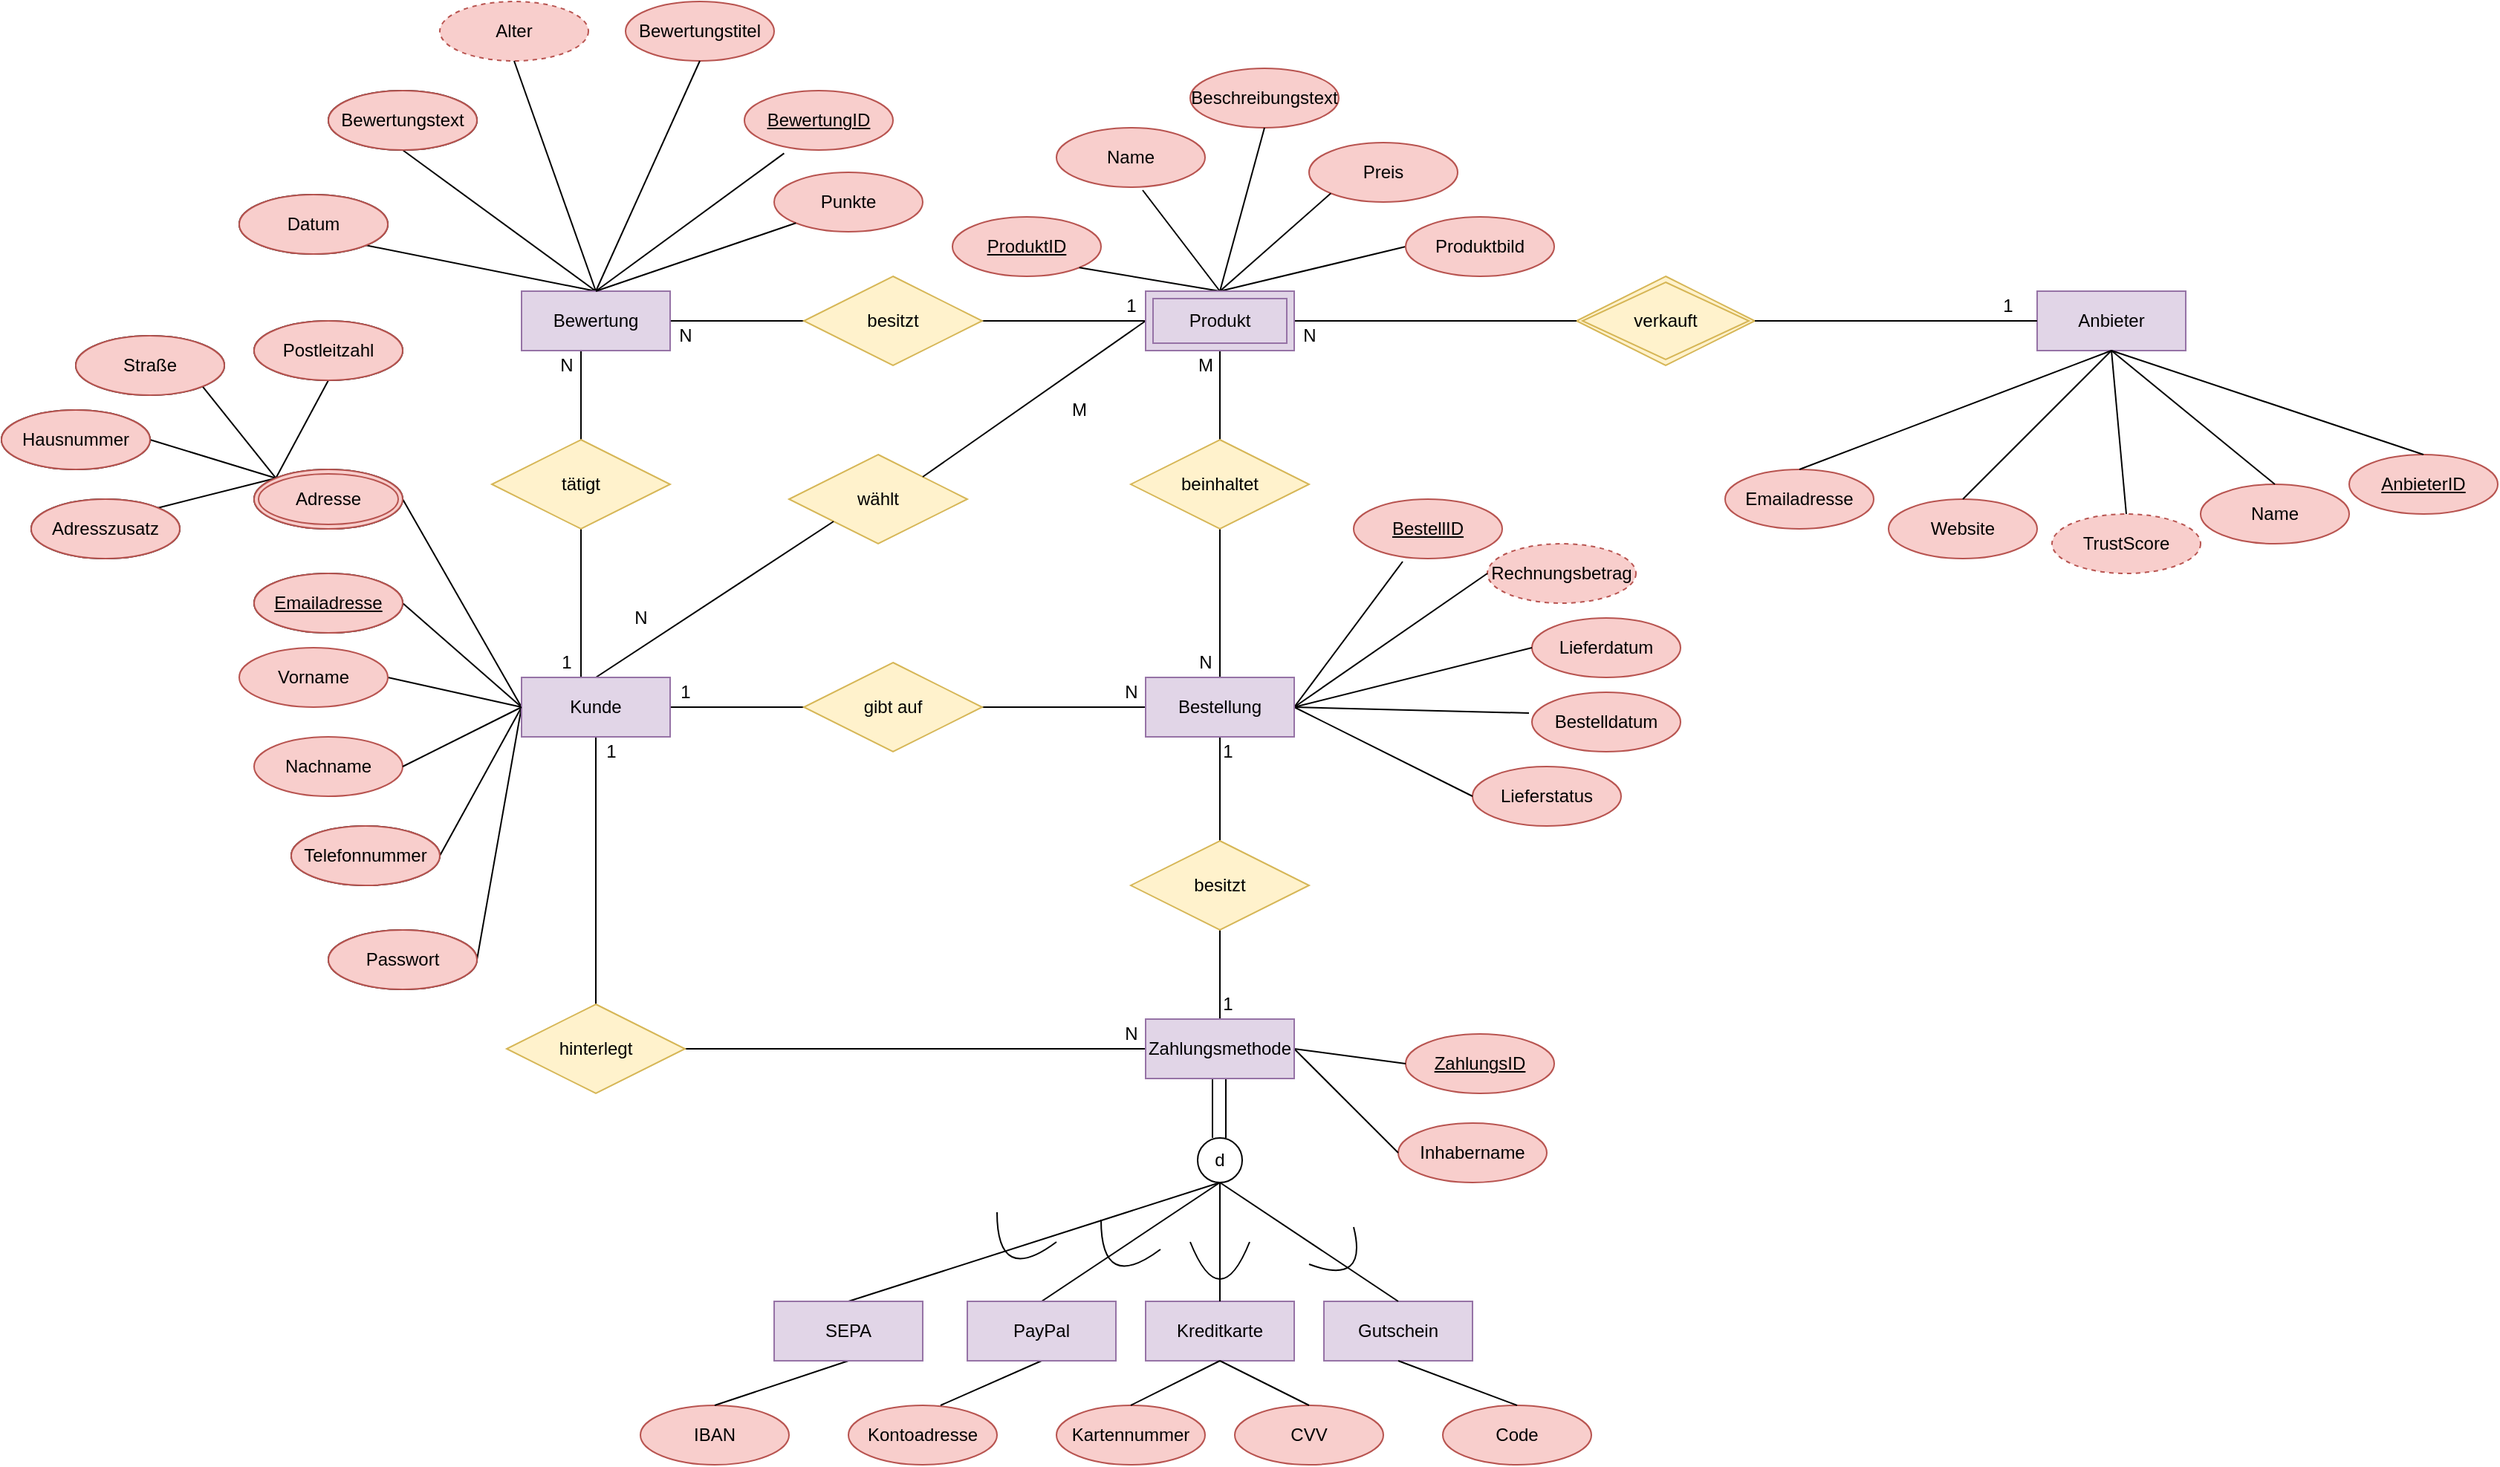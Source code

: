 <mxfile version="15.8.6" type="device"><diagram id="R2lEEEUBdFMjLlhIrx00" name="Page-1"><mxGraphModel dx="1563" dy="2206" grid="1" gridSize="10" guides="1" tooltips="1" connect="1" arrows="1" fold="1" page="1" pageScale="1" pageWidth="850" pageHeight="1100" math="0" shadow="0" extFonts="Permanent Marker^https://fonts.googleapis.com/css?family=Permanent+Marker"><root><mxCell id="0"/><mxCell id="1" parent="0"/><mxCell id="jMhxIZBn4HBkBFqFKVDJ-163" style="edgeStyle=orthogonalEdgeStyle;rounded=0;orthogonalLoop=1;jettySize=auto;html=1;exitX=1;exitY=0.5;exitDx=0;exitDy=0;entryX=0;entryY=0.5;entryDx=0;entryDy=0;endArrow=none;endFill=0;" parent="1" source="jMhxIZBn4HBkBFqFKVDJ-1" target="jMhxIZBn4HBkBFqFKVDJ-162" edge="1"><mxGeometry relative="1" as="geometry"/></mxCell><mxCell id="jMhxIZBn4HBkBFqFKVDJ-1" value="Bewertung" style="whiteSpace=wrap;html=1;align=center;" parent="1" vertex="1"><mxGeometry x="-420" y="150" width="100" height="40" as="geometry"/></mxCell><mxCell id="jMhxIZBn4HBkBFqFKVDJ-148" style="edgeStyle=orthogonalEdgeStyle;rounded=0;orthogonalLoop=1;jettySize=auto;html=1;exitX=0.5;exitY=1;exitDx=0;exitDy=0;entryX=0.5;entryY=0;entryDx=0;entryDy=0;endArrow=none;endFill=0;" parent="1" source="jMhxIZBn4HBkBFqFKVDJ-2" target="jMhxIZBn4HBkBFqFKVDJ-147" edge="1"><mxGeometry relative="1" as="geometry"/></mxCell><mxCell id="jMhxIZBn4HBkBFqFKVDJ-2" value="Kunde" style="whiteSpace=wrap;html=1;align=center;" parent="1" vertex="1"><mxGeometry x="-420" y="410" width="100" height="40" as="geometry"/></mxCell><mxCell id="jMhxIZBn4HBkBFqFKVDJ-3" value="Anbieter" style="whiteSpace=wrap;html=1;align=center;fillColor=#e1d5e7;strokeColor=#9673a6;" parent="1" vertex="1"><mxGeometry x="600" y="150" width="100" height="40" as="geometry"/></mxCell><mxCell id="jMhxIZBn4HBkBFqFKVDJ-134" style="edgeStyle=orthogonalEdgeStyle;rounded=0;orthogonalLoop=1;jettySize=auto;html=1;exitX=0;exitY=0.5;exitDx=0;exitDy=0;entryX=1;entryY=0.5;entryDx=0;entryDy=0;endArrow=none;endFill=0;" parent="1" source="jMhxIZBn4HBkBFqFKVDJ-4" target="jMhxIZBn4HBkBFqFKVDJ-132" edge="1"><mxGeometry relative="1" as="geometry"/></mxCell><mxCell id="jMhxIZBn4HBkBFqFKVDJ-144" style="edgeStyle=orthogonalEdgeStyle;rounded=0;orthogonalLoop=1;jettySize=auto;html=1;exitX=0.5;exitY=1;exitDx=0;exitDy=0;entryX=0.5;entryY=0;entryDx=0;entryDy=0;endArrow=none;endFill=0;" parent="1" source="jMhxIZBn4HBkBFqFKVDJ-4" target="jMhxIZBn4HBkBFqFKVDJ-142" edge="1"><mxGeometry relative="1" as="geometry"/></mxCell><mxCell id="jMhxIZBn4HBkBFqFKVDJ-4" value="Bestellung" style="whiteSpace=wrap;html=1;align=center;" parent="1" vertex="1"><mxGeometry y="410" width="100" height="40" as="geometry"/></mxCell><mxCell id="jMhxIZBn4HBkBFqFKVDJ-5" value="Zahlungsmethode" style="whiteSpace=wrap;html=1;align=center;" parent="1" vertex="1"><mxGeometry y="640" width="100" height="40" as="geometry"/></mxCell><mxCell id="jMhxIZBn4HBkBFqFKVDJ-7" value="Produkt" style="shape=ext;margin=3;double=1;whiteSpace=wrap;html=1;align=center;" parent="1" vertex="1"><mxGeometry y="150" width="100" height="40" as="geometry"/></mxCell><mxCell id="jMhxIZBn4HBkBFqFKVDJ-8" value="Emailadresse" style="ellipse;whiteSpace=wrap;html=1;align=center;fontStyle=4;" parent="1" vertex="1"><mxGeometry x="-600" y="340" width="100" height="40" as="geometry"/></mxCell><mxCell id="jMhxIZBn4HBkBFqFKVDJ-12" value="Adresse" style="ellipse;shape=doubleEllipse;margin=3;whiteSpace=wrap;html=1;align=center;" parent="1" vertex="1"><mxGeometry x="-600" y="270" width="100" height="40" as="geometry"/></mxCell><mxCell id="jMhxIZBn4HBkBFqFKVDJ-13" value="Telefonnummer" style="ellipse;whiteSpace=wrap;html=1;align=center;" parent="1" vertex="1"><mxGeometry x="-575" y="510" width="100" height="40" as="geometry"/></mxCell><mxCell id="jMhxIZBn4HBkBFqFKVDJ-14" value="Passwort" style="ellipse;whiteSpace=wrap;html=1;align=center;" parent="1" vertex="1"><mxGeometry x="-550" y="580" width="100" height="40" as="geometry"/></mxCell><mxCell id="jMhxIZBn4HBkBFqFKVDJ-21" value="" style="endArrow=none;html=1;exitX=1;exitY=0.5;exitDx=0;exitDy=0;" parent="1" source="jMhxIZBn4HBkBFqFKVDJ-187" edge="1"><mxGeometry width="50" height="50" relative="1" as="geometry"><mxPoint x="-500" y="430" as="sourcePoint"/><mxPoint x="-420" y="430" as="targetPoint"/></mxGeometry></mxCell><mxCell id="jMhxIZBn4HBkBFqFKVDJ-22" value="" style="endArrow=none;html=1;exitX=1;exitY=0.5;exitDx=0;exitDy=0;entryX=0;entryY=0.5;entryDx=0;entryDy=0;" parent="1" source="jMhxIZBn4HBkBFqFKVDJ-13" target="jMhxIZBn4HBkBFqFKVDJ-2" edge="1"><mxGeometry width="50" height="50" relative="1" as="geometry"><mxPoint x="-490" y="440" as="sourcePoint"/><mxPoint x="-410" y="440" as="targetPoint"/></mxGeometry></mxCell><mxCell id="jMhxIZBn4HBkBFqFKVDJ-23" value="" style="endArrow=none;html=1;exitX=1;exitY=0.5;exitDx=0;exitDy=0;entryX=0;entryY=0.5;entryDx=0;entryDy=0;" parent="1" source="jMhxIZBn4HBkBFqFKVDJ-14" target="jMhxIZBn4HBkBFqFKVDJ-2" edge="1"><mxGeometry width="50" height="50" relative="1" as="geometry"><mxPoint x="-490" y="510" as="sourcePoint"/><mxPoint x="-410" y="440" as="targetPoint"/></mxGeometry></mxCell><mxCell id="jMhxIZBn4HBkBFqFKVDJ-24" value="" style="endArrow=none;html=1;exitX=1;exitY=0.5;exitDx=0;exitDy=0;" parent="1" source="jMhxIZBn4HBkBFqFKVDJ-8" edge="1"><mxGeometry width="50" height="50" relative="1" as="geometry"><mxPoint x="-490" y="510" as="sourcePoint"/><mxPoint x="-420" y="430" as="targetPoint"/></mxGeometry></mxCell><mxCell id="jMhxIZBn4HBkBFqFKVDJ-25" value="" style="endArrow=none;html=1;exitX=1;exitY=0.5;exitDx=0;exitDy=0;" parent="1" edge="1"><mxGeometry width="50" height="50" relative="1" as="geometry"><mxPoint x="-500" y="290" as="sourcePoint"/><mxPoint x="-420" y="430" as="targetPoint"/></mxGeometry></mxCell><mxCell id="jMhxIZBn4HBkBFqFKVDJ-30" value="" style="endArrow=none;html=1;exitX=0.5;exitY=1;exitDx=0;exitDy=0;entryX=0;entryY=0;entryDx=0;entryDy=0;" parent="1" source="jMhxIZBn4HBkBFqFKVDJ-31" target="jMhxIZBn4HBkBFqFKVDJ-12" edge="1"><mxGeometry width="50" height="50" relative="1" as="geometry"><mxPoint x="-560" y="240" as="sourcePoint"/><mxPoint x="-470" y="270" as="targetPoint"/></mxGeometry></mxCell><mxCell id="jMhxIZBn4HBkBFqFKVDJ-31" value="Postleitzahl" style="ellipse;whiteSpace=wrap;html=1;align=center;" parent="1" vertex="1"><mxGeometry x="-600" y="170" width="100" height="40" as="geometry"/></mxCell><mxCell id="jMhxIZBn4HBkBFqFKVDJ-32" value="Straße" style="ellipse;whiteSpace=wrap;html=1;align=center;" parent="1" vertex="1"><mxGeometry x="-720" y="180" width="100" height="40" as="geometry"/></mxCell><mxCell id="jMhxIZBn4HBkBFqFKVDJ-33" value="Hausnummer" style="ellipse;whiteSpace=wrap;html=1;align=center;" parent="1" vertex="1"><mxGeometry x="-770" y="230" width="100" height="40" as="geometry"/></mxCell><mxCell id="jMhxIZBn4HBkBFqFKVDJ-34" value="Adresszusatz" style="ellipse;whiteSpace=wrap;html=1;align=center;" parent="1" vertex="1"><mxGeometry x="-750" y="290" width="100" height="40" as="geometry"/></mxCell><mxCell id="jMhxIZBn4HBkBFqFKVDJ-35" value="" style="endArrow=none;html=1;exitX=1;exitY=1;exitDx=0;exitDy=0;entryX=0;entryY=0;entryDx=0;entryDy=0;" parent="1" source="jMhxIZBn4HBkBFqFKVDJ-32" target="jMhxIZBn4HBkBFqFKVDJ-12" edge="1"><mxGeometry width="50" height="50" relative="1" as="geometry"><mxPoint x="-540" y="220" as="sourcePoint"/><mxPoint x="-550" y="270" as="targetPoint"/></mxGeometry></mxCell><mxCell id="jMhxIZBn4HBkBFqFKVDJ-38" value="" style="endArrow=none;html=1;exitX=1;exitY=0.5;exitDx=0;exitDy=0;entryX=0;entryY=0;entryDx=0;entryDy=0;" parent="1" source="jMhxIZBn4HBkBFqFKVDJ-33" target="jMhxIZBn4HBkBFqFKVDJ-12" edge="1"><mxGeometry width="50" height="50" relative="1" as="geometry"><mxPoint x="-540" y="220" as="sourcePoint"/><mxPoint x="-575.355" y="285.858" as="targetPoint"/></mxGeometry></mxCell><mxCell id="jMhxIZBn4HBkBFqFKVDJ-39" value="" style="endArrow=none;html=1;exitX=1;exitY=0;exitDx=0;exitDy=0;entryX=0;entryY=0;entryDx=0;entryDy=0;" parent="1" source="jMhxIZBn4HBkBFqFKVDJ-34" target="jMhxIZBn4HBkBFqFKVDJ-12" edge="1"><mxGeometry width="50" height="50" relative="1" as="geometry"><mxPoint x="-660" y="260" as="sourcePoint"/><mxPoint x="-575.355" y="285.858" as="targetPoint"/></mxGeometry></mxCell><mxCell id="jMhxIZBn4HBkBFqFKVDJ-41" value="ProduktID" style="ellipse;whiteSpace=wrap;html=1;align=center;fontStyle=4;fillColor=#f8cecc;strokeColor=#b85450;" parent="1" vertex="1"><mxGeometry x="-130" y="100" width="100" height="40" as="geometry"/></mxCell><mxCell id="jMhxIZBn4HBkBFqFKVDJ-42" value="Name" style="ellipse;whiteSpace=wrap;html=1;align=center;fillColor=#f8cecc;strokeColor=#b85450;" parent="1" vertex="1"><mxGeometry x="-60" y="40" width="100" height="40" as="geometry"/></mxCell><mxCell id="jMhxIZBn4HBkBFqFKVDJ-43" value="Beschreibungstext" style="ellipse;whiteSpace=wrap;html=1;align=center;fillColor=#f8cecc;strokeColor=#b85450;" parent="1" vertex="1"><mxGeometry x="30" width="100" height="40" as="geometry"/></mxCell><mxCell id="jMhxIZBn4HBkBFqFKVDJ-45" value="Preis" style="ellipse;whiteSpace=wrap;html=1;align=center;fillColor=#f8cecc;strokeColor=#b85450;" parent="1" vertex="1"><mxGeometry x="110" y="50" width="100" height="40" as="geometry"/></mxCell><mxCell id="jMhxIZBn4HBkBFqFKVDJ-46" value="" style="endArrow=none;html=1;entryX=0.5;entryY=0;entryDx=0;entryDy=0;exitX=1;exitY=1;exitDx=0;exitDy=0;" parent="1" source="jMhxIZBn4HBkBFqFKVDJ-41" target="jMhxIZBn4HBkBFqFKVDJ-7" edge="1"><mxGeometry width="50" height="50" relative="1" as="geometry"><mxPoint x="-51" y="140" as="sourcePoint"/><mxPoint x="10" y="290" as="targetPoint"/></mxGeometry></mxCell><mxCell id="jMhxIZBn4HBkBFqFKVDJ-47" value="" style="endArrow=none;html=1;entryX=0.5;entryY=0;entryDx=0;entryDy=0;exitX=0.58;exitY=1.05;exitDx=0;exitDy=0;exitPerimeter=0;" parent="1" source="jMhxIZBn4HBkBFqFKVDJ-42" target="jMhxIZBn4HBkBFqFKVDJ-7" edge="1"><mxGeometry width="50" height="50" relative="1" as="geometry"><mxPoint x="-34.645" y="144.142" as="sourcePoint"/><mxPoint x="60" y="200" as="targetPoint"/></mxGeometry></mxCell><mxCell id="jMhxIZBn4HBkBFqFKVDJ-48" value="" style="endArrow=none;html=1;entryX=0.5;entryY=0;entryDx=0;entryDy=0;exitX=0.5;exitY=1;exitDx=0;exitDy=0;" parent="1" source="jMhxIZBn4HBkBFqFKVDJ-43" target="jMhxIZBn4HBkBFqFKVDJ-7" edge="1"><mxGeometry width="50" height="50" relative="1" as="geometry"><mxPoint x="8" y="92" as="sourcePoint"/><mxPoint x="60" y="200" as="targetPoint"/></mxGeometry></mxCell><mxCell id="jMhxIZBn4HBkBFqFKVDJ-49" value="" style="endArrow=none;html=1;entryX=0.5;entryY=0;entryDx=0;entryDy=0;exitX=0;exitY=1;exitDx=0;exitDy=0;" parent="1" source="jMhxIZBn4HBkBFqFKVDJ-45" target="jMhxIZBn4HBkBFqFKVDJ-7" edge="1"><mxGeometry width="50" height="50" relative="1" as="geometry"><mxPoint x="90" y="50" as="sourcePoint"/><mxPoint x="60" y="200" as="targetPoint"/></mxGeometry></mxCell><mxCell id="jMhxIZBn4HBkBFqFKVDJ-50" value="" style="endArrow=none;html=1;exitX=0;exitY=0.5;exitDx=0;exitDy=0;entryX=0.5;entryY=0;entryDx=0;entryDy=0;" parent="1" source="jMhxIZBn4HBkBFqFKVDJ-188" target="jMhxIZBn4HBkBFqFKVDJ-7" edge="1"><mxGeometry width="50" height="50" relative="1" as="geometry"><mxPoint x="165" y="130" as="sourcePoint"/><mxPoint x="50" y="190" as="targetPoint"/></mxGeometry></mxCell><mxCell id="jMhxIZBn4HBkBFqFKVDJ-51" value="BewertungID" style="ellipse;whiteSpace=wrap;html=1;align=center;fontStyle=4;fillColor=#f8cecc;strokeColor=#b85450;" parent="1" vertex="1"><mxGeometry x="-270" y="15" width="100" height="40" as="geometry"/></mxCell><mxCell id="jMhxIZBn4HBkBFqFKVDJ-52" value="Datum" style="ellipse;whiteSpace=wrap;html=1;align=center;" parent="1" vertex="1"><mxGeometry x="-610" y="85" width="100" height="40" as="geometry"/></mxCell><mxCell id="jMhxIZBn4HBkBFqFKVDJ-53" value="Alter" style="ellipse;whiteSpace=wrap;html=1;align=center;dashed=1;fillColor=#f8cecc;strokeColor=#b85450;" parent="1" vertex="1"><mxGeometry x="-475" y="-45" width="100" height="40" as="geometry"/></mxCell><mxCell id="jMhxIZBn4HBkBFqFKVDJ-56" value="Bewertungstitel" style="ellipse;whiteSpace=wrap;html=1;align=center;fillColor=#f8cecc;strokeColor=#b85450;" parent="1" vertex="1"><mxGeometry x="-350" y="-45" width="100" height="40" as="geometry"/></mxCell><mxCell id="jMhxIZBn4HBkBFqFKVDJ-57" value="Bewertungstext" style="ellipse;whiteSpace=wrap;html=1;align=center;" parent="1" vertex="1"><mxGeometry x="-550" y="15" width="100" height="40" as="geometry"/></mxCell><mxCell id="jMhxIZBn4HBkBFqFKVDJ-60" value="" style="endArrow=none;html=1;exitX=0.5;exitY=0;exitDx=0;exitDy=0;entryX=1;entryY=1;entryDx=0;entryDy=0;" parent="1" source="jMhxIZBn4HBkBFqFKVDJ-1" target="jMhxIZBn4HBkBFqFKVDJ-52" edge="1"><mxGeometry width="50" height="50" relative="1" as="geometry"><mxPoint x="-390" y="225" as="sourcePoint"/><mxPoint x="-310" y="365" as="targetPoint"/></mxGeometry></mxCell><mxCell id="jMhxIZBn4HBkBFqFKVDJ-61" value="" style="endArrow=none;html=1;exitX=0.5;exitY=0;exitDx=0;exitDy=0;entryX=0.267;entryY=1.054;entryDx=0;entryDy=0;entryPerimeter=0;" parent="1" source="jMhxIZBn4HBkBFqFKVDJ-1" target="jMhxIZBn4HBkBFqFKVDJ-51" edge="1"><mxGeometry width="50" height="50" relative="1" as="geometry"><mxPoint x="-360" y="215" as="sourcePoint"/><mxPoint x="-474.645" y="260.858" as="targetPoint"/></mxGeometry></mxCell><mxCell id="jMhxIZBn4HBkBFqFKVDJ-63" value="" style="endArrow=none;html=1;entryX=0.5;entryY=1;entryDx=0;entryDy=0;exitX=0.5;exitY=0;exitDx=0;exitDy=0;" parent="1" source="jMhxIZBn4HBkBFqFKVDJ-1" target="jMhxIZBn4HBkBFqFKVDJ-53" edge="1"><mxGeometry width="50" height="50" relative="1" as="geometry"><mxPoint x="-320" y="235" as="sourcePoint"/><mxPoint x="-384.645" y="300.858" as="targetPoint"/></mxGeometry></mxCell><mxCell id="jMhxIZBn4HBkBFqFKVDJ-64" value="" style="endArrow=none;html=1;entryX=0.5;entryY=1;entryDx=0;entryDy=0;exitX=0.5;exitY=0;exitDx=0;exitDy=0;" parent="1" source="jMhxIZBn4HBkBFqFKVDJ-1" target="jMhxIZBn4HBkBFqFKVDJ-57" edge="1"><mxGeometry width="50" height="50" relative="1" as="geometry"><mxPoint x="-380" y="155" as="sourcePoint"/><mxPoint x="-360" y="325" as="targetPoint"/></mxGeometry></mxCell><mxCell id="jMhxIZBn4HBkBFqFKVDJ-65" value="" style="endArrow=none;html=1;entryX=0.5;entryY=1;entryDx=0;entryDy=0;exitX=0.5;exitY=0;exitDx=0;exitDy=0;" parent="1" source="jMhxIZBn4HBkBFqFKVDJ-1" target="jMhxIZBn4HBkBFqFKVDJ-56" edge="1"><mxGeometry width="50" height="50" relative="1" as="geometry"><mxPoint x="-360" y="215" as="sourcePoint"/><mxPoint x="-295.355" y="300.858" as="targetPoint"/></mxGeometry></mxCell><mxCell id="jMhxIZBn4HBkBFqFKVDJ-67" value="AnbieterID" style="ellipse;whiteSpace=wrap;html=1;align=center;fontStyle=4;fillColor=#f8cecc;strokeColor=#b85450;" parent="1" vertex="1"><mxGeometry x="810" y="260" width="100" height="40" as="geometry"/></mxCell><mxCell id="jMhxIZBn4HBkBFqFKVDJ-68" value="Name" style="ellipse;whiteSpace=wrap;html=1;align=center;fillColor=#f8cecc;strokeColor=#b85450;" parent="1" vertex="1"><mxGeometry x="710" y="280" width="100" height="40" as="geometry"/></mxCell><mxCell id="jMhxIZBn4HBkBFqFKVDJ-72" value="TrustScore" style="ellipse;whiteSpace=wrap;html=1;align=center;dashed=1;fillColor=#f8cecc;strokeColor=#b85450;" parent="1" vertex="1"><mxGeometry x="610" y="300" width="100" height="40" as="geometry"/></mxCell><mxCell id="jMhxIZBn4HBkBFqFKVDJ-73" value="Website" style="ellipse;whiteSpace=wrap;html=1;align=center;fillColor=#f8cecc;strokeColor=#b85450;" parent="1" vertex="1"><mxGeometry x="500" y="290" width="100" height="40" as="geometry"/></mxCell><mxCell id="jMhxIZBn4HBkBFqFKVDJ-74" value="Emailadresse" style="ellipse;whiteSpace=wrap;html=1;align=center;fillColor=#f8cecc;strokeColor=#b85450;" parent="1" vertex="1"><mxGeometry x="390" y="270" width="100" height="40" as="geometry"/></mxCell><mxCell id="jMhxIZBn4HBkBFqFKVDJ-75" value="" style="endArrow=none;html=1;exitX=0.5;exitY=0;exitDx=0;exitDy=0;entryX=0.5;entryY=1;entryDx=0;entryDy=0;" parent="1" source="jMhxIZBn4HBkBFqFKVDJ-67" target="jMhxIZBn4HBkBFqFKVDJ-3" edge="1"><mxGeometry width="50" height="50" relative="1" as="geometry"><mxPoint x="580" y="360" as="sourcePoint"/><mxPoint x="660" y="220" as="targetPoint"/></mxGeometry></mxCell><mxCell id="jMhxIZBn4HBkBFqFKVDJ-76" value="" style="endArrow=none;html=1;exitX=0.5;exitY=0;exitDx=0;exitDy=0;entryX=0.5;entryY=1;entryDx=0;entryDy=0;" parent="1" source="jMhxIZBn4HBkBFqFKVDJ-68" target="jMhxIZBn4HBkBFqFKVDJ-3" edge="1"><mxGeometry width="50" height="50" relative="1" as="geometry"><mxPoint x="820" y="280" as="sourcePoint"/><mxPoint x="610" y="230" as="targetPoint"/></mxGeometry></mxCell><mxCell id="jMhxIZBn4HBkBFqFKVDJ-77" value="" style="endArrow=none;html=1;exitX=0.5;exitY=0;exitDx=0;exitDy=0;entryX=0.5;entryY=1;entryDx=0;entryDy=0;" parent="1" source="jMhxIZBn4HBkBFqFKVDJ-72" target="jMhxIZBn4HBkBFqFKVDJ-3" edge="1"><mxGeometry width="50" height="50" relative="1" as="geometry"><mxPoint x="690" y="310" as="sourcePoint"/><mxPoint x="660" y="210" as="targetPoint"/></mxGeometry></mxCell><mxCell id="jMhxIZBn4HBkBFqFKVDJ-78" value="" style="endArrow=none;html=1;exitX=0.5;exitY=0;exitDx=0;exitDy=0;entryX=0.5;entryY=1;entryDx=0;entryDy=0;" parent="1" source="jMhxIZBn4HBkBFqFKVDJ-73" target="jMhxIZBn4HBkBFqFKVDJ-3" edge="1"><mxGeometry width="50" height="50" relative="1" as="geometry"><mxPoint x="545" y="450" as="sourcePoint"/><mxPoint x="615" y="350" as="targetPoint"/></mxGeometry></mxCell><mxCell id="jMhxIZBn4HBkBFqFKVDJ-80" value="" style="endArrow=none;html=1;exitX=0.5;exitY=0;exitDx=0;exitDy=0;entryX=0.5;entryY=1;entryDx=0;entryDy=0;" parent="1" source="jMhxIZBn4HBkBFqFKVDJ-74" target="jMhxIZBn4HBkBFqFKVDJ-3" edge="1"><mxGeometry width="50" height="50" relative="1" as="geometry"><mxPoint x="670" y="310" as="sourcePoint"/><mxPoint x="660" y="210" as="targetPoint"/></mxGeometry></mxCell><mxCell id="jMhxIZBn4HBkBFqFKVDJ-81" value="BestellID" style="ellipse;whiteSpace=wrap;html=1;align=center;fontStyle=4;fillColor=#f8cecc;strokeColor=#b85450;" parent="1" vertex="1"><mxGeometry x="140" y="290" width="100" height="40" as="geometry"/></mxCell><mxCell id="jMhxIZBn4HBkBFqFKVDJ-82" value="Rechnungsbetrag" style="ellipse;whiteSpace=wrap;html=1;align=center;dashed=1;fillColor=#f8cecc;strokeColor=#b85450;" parent="1" vertex="1"><mxGeometry x="230" y="320" width="100" height="40" as="geometry"/></mxCell><mxCell id="jMhxIZBn4HBkBFqFKVDJ-83" value="Bestelldatum" style="ellipse;whiteSpace=wrap;html=1;align=center;fillColor=#f8cecc;strokeColor=#b85450;" parent="1" vertex="1"><mxGeometry x="260" y="420" width="100" height="40" as="geometry"/></mxCell><mxCell id="jMhxIZBn4HBkBFqFKVDJ-84" value="Lieferdatum" style="ellipse;whiteSpace=wrap;html=1;align=center;fillColor=#f8cecc;strokeColor=#b85450;" parent="1" vertex="1"><mxGeometry x="260" y="370" width="100" height="40" as="geometry"/></mxCell><mxCell id="jMhxIZBn4HBkBFqFKVDJ-85" value="Lieferstatus" style="ellipse;whiteSpace=wrap;html=1;align=center;fillColor=#f8cecc;strokeColor=#b85450;" parent="1" vertex="1"><mxGeometry x="220" y="470" width="100" height="40" as="geometry"/></mxCell><mxCell id="jMhxIZBn4HBkBFqFKVDJ-87" value="" style="endArrow=none;html=1;entryX=1;entryY=0.5;entryDx=0;entryDy=0;exitX=0.33;exitY=1.05;exitDx=0;exitDy=0;exitPerimeter=0;" parent="1" source="jMhxIZBn4HBkBFqFKVDJ-81" target="jMhxIZBn4HBkBFqFKVDJ-4" edge="1"><mxGeometry width="50" height="50" relative="1" as="geometry"><mxPoint x="220" y="390" as="sourcePoint"/><mxPoint x="190" y="500" as="targetPoint"/></mxGeometry></mxCell><mxCell id="jMhxIZBn4HBkBFqFKVDJ-89" value="" style="endArrow=none;html=1;entryX=1;entryY=0.5;entryDx=0;entryDy=0;exitX=0;exitY=0.5;exitDx=0;exitDy=0;" parent="1" source="jMhxIZBn4HBkBFqFKVDJ-82" target="jMhxIZBn4HBkBFqFKVDJ-4" edge="1"><mxGeometry width="50" height="50" relative="1" as="geometry"><mxPoint x="183" y="342" as="sourcePoint"/><mxPoint x="110" y="400" as="targetPoint"/></mxGeometry></mxCell><mxCell id="jMhxIZBn4HBkBFqFKVDJ-90" value="" style="endArrow=none;html=1;entryX=1;entryY=0.5;entryDx=0;entryDy=0;exitX=0;exitY=0.5;exitDx=0;exitDy=0;" parent="1" source="jMhxIZBn4HBkBFqFKVDJ-84" target="jMhxIZBn4HBkBFqFKVDJ-4" edge="1"><mxGeometry width="50" height="50" relative="1" as="geometry"><mxPoint x="240" y="350" as="sourcePoint"/><mxPoint x="110" y="400" as="targetPoint"/></mxGeometry></mxCell><mxCell id="jMhxIZBn4HBkBFqFKVDJ-91" value="" style="endArrow=none;html=1;entryX=1;entryY=0.5;entryDx=0;entryDy=0;exitX=-0.02;exitY=0.35;exitDx=0;exitDy=0;exitPerimeter=0;" parent="1" source="jMhxIZBn4HBkBFqFKVDJ-83" target="jMhxIZBn4HBkBFqFKVDJ-4" edge="1"><mxGeometry width="50" height="50" relative="1" as="geometry"><mxPoint x="270" y="400" as="sourcePoint"/><mxPoint x="110" y="400" as="targetPoint"/></mxGeometry></mxCell><mxCell id="jMhxIZBn4HBkBFqFKVDJ-92" value="" style="endArrow=none;html=1;entryX=1;entryY=0.5;entryDx=0;entryDy=0;exitX=0;exitY=0.5;exitDx=0;exitDy=0;" parent="1" source="jMhxIZBn4HBkBFqFKVDJ-85" target="jMhxIZBn4HBkBFqFKVDJ-4" edge="1"><mxGeometry width="50" height="50" relative="1" as="geometry"><mxPoint x="268" y="444" as="sourcePoint"/><mxPoint x="110" y="400" as="targetPoint"/></mxGeometry></mxCell><mxCell id="jMhxIZBn4HBkBFqFKVDJ-93" value="PayPal" style="whiteSpace=wrap;html=1;align=center;" parent="1" vertex="1"><mxGeometry x="-120" y="830" width="100" height="40" as="geometry"/></mxCell><mxCell id="jMhxIZBn4HBkBFqFKVDJ-94" value="Kreditkarte" style="whiteSpace=wrap;html=1;align=center;fillColor=#e1d5e7;strokeColor=#9673a6;" parent="1" vertex="1"><mxGeometry y="830" width="100" height="40" as="geometry"/></mxCell><mxCell id="jMhxIZBn4HBkBFqFKVDJ-95" value="Gutschein" style="whiteSpace=wrap;html=1;align=center;fillColor=#e1d5e7;strokeColor=#9673a6;" parent="1" vertex="1"><mxGeometry x="120" y="830" width="100" height="40" as="geometry"/></mxCell><mxCell id="jMhxIZBn4HBkBFqFKVDJ-96" value="d" style="ellipse;whiteSpace=wrap;html=1;aspect=fixed;" parent="1" vertex="1"><mxGeometry x="35" y="720" width="30" height="30" as="geometry"/></mxCell><mxCell id="jMhxIZBn4HBkBFqFKVDJ-98" value="" style="curved=1;endArrow=none;html=1;endFill=0;" parent="1" edge="1"><mxGeometry width="50" height="50" relative="1" as="geometry"><mxPoint x="30" y="790" as="sourcePoint"/><mxPoint x="70" y="790" as="targetPoint"/><Array as="points"><mxPoint x="50" y="840"/></Array></mxGeometry></mxCell><mxCell id="jMhxIZBn4HBkBFqFKVDJ-100" value="" style="endArrow=none;html=1;" parent="1" edge="1"><mxGeometry width="50" height="50" relative="1" as="geometry"><mxPoint x="45" y="720" as="sourcePoint"/><mxPoint x="45" y="680" as="targetPoint"/></mxGeometry></mxCell><mxCell id="jMhxIZBn4HBkBFqFKVDJ-101" value="" style="endArrow=none;html=1;" parent="1" edge="1"><mxGeometry width="50" height="50" relative="1" as="geometry"><mxPoint x="54" y="720" as="sourcePoint"/><mxPoint x="54" y="680" as="targetPoint"/></mxGeometry></mxCell><mxCell id="jMhxIZBn4HBkBFqFKVDJ-102" value="" style="endArrow=none;html=1;entryX=0.5;entryY=0;entryDx=0;entryDy=0;exitX=0.5;exitY=1;exitDx=0;exitDy=0;" parent="1" source="jMhxIZBn4HBkBFqFKVDJ-96" target="jMhxIZBn4HBkBFqFKVDJ-93" edge="1"><mxGeometry width="50" height="50" relative="1" as="geometry"><mxPoint x="20.005" y="757.072" as="sourcePoint"/><mxPoint x="-54.64" y="822.93" as="targetPoint"/></mxGeometry></mxCell><mxCell id="jMhxIZBn4HBkBFqFKVDJ-103" value="" style="endArrow=none;html=1;entryX=0.5;entryY=0;entryDx=0;entryDy=0;exitX=0.5;exitY=1;exitDx=0;exitDy=0;" parent="1" source="jMhxIZBn4HBkBFqFKVDJ-96" target="jMhxIZBn4HBkBFqFKVDJ-94" edge="1"><mxGeometry width="50" height="50" relative="1" as="geometry"><mxPoint x="60" y="760" as="sourcePoint"/><mxPoint x="-60" y="840" as="targetPoint"/></mxGeometry></mxCell><mxCell id="jMhxIZBn4HBkBFqFKVDJ-104" value="" style="endArrow=none;html=1;entryX=0.5;entryY=0;entryDx=0;entryDy=0;exitX=0.5;exitY=1;exitDx=0;exitDy=0;" parent="1" source="jMhxIZBn4HBkBFqFKVDJ-96" target="jMhxIZBn4HBkBFqFKVDJ-95" edge="1"><mxGeometry width="50" height="50" relative="1" as="geometry"><mxPoint x="60" y="760" as="sourcePoint"/><mxPoint x="60" y="840" as="targetPoint"/></mxGeometry></mxCell><mxCell id="jMhxIZBn4HBkBFqFKVDJ-105" value="" style="curved=1;endArrow=none;html=1;endFill=0;" parent="1" edge="1"><mxGeometry width="50" height="50" relative="1" as="geometry"><mxPoint x="-30" y="775" as="sourcePoint"/><mxPoint x="10" y="795" as="targetPoint"/><Array as="points"><mxPoint x="-30" y="825"/></Array></mxGeometry></mxCell><mxCell id="jMhxIZBn4HBkBFqFKVDJ-106" value="" style="curved=1;endArrow=none;html=1;endFill=0;" parent="1" edge="1"><mxGeometry width="50" height="50" relative="1" as="geometry"><mxPoint x="110" y="805" as="sourcePoint"/><mxPoint x="140" y="780" as="targetPoint"/><Array as="points"><mxPoint x="150" y="820"/></Array></mxGeometry></mxCell><mxCell id="jMhxIZBn4HBkBFqFKVDJ-108" value="ZahlungsID" style="ellipse;whiteSpace=wrap;html=1;align=center;fontStyle=4;fillColor=#f8cecc;strokeColor=#b85450;" parent="1" vertex="1"><mxGeometry x="175" y="650" width="100" height="40" as="geometry"/></mxCell><mxCell id="jMhxIZBn4HBkBFqFKVDJ-109" value="Inhabername" style="ellipse;whiteSpace=wrap;html=1;align=center;fillColor=#f8cecc;strokeColor=#b85450;" parent="1" vertex="1"><mxGeometry x="170" y="710" width="100" height="40" as="geometry"/></mxCell><mxCell id="jMhxIZBn4HBkBFqFKVDJ-110" value="" style="endArrow=none;html=1;exitX=0;exitY=0.5;exitDx=0;exitDy=0;entryX=1;entryY=0.5;entryDx=0;entryDy=0;" parent="1" source="jMhxIZBn4HBkBFqFKVDJ-108" target="jMhxIZBn4HBkBFqFKVDJ-5" edge="1"><mxGeometry width="50" height="50" relative="1" as="geometry"><mxPoint x="160" y="500" as="sourcePoint"/><mxPoint x="-50" y="440" as="targetPoint"/></mxGeometry></mxCell><mxCell id="jMhxIZBn4HBkBFqFKVDJ-111" value="" style="endArrow=none;html=1;exitX=0;exitY=0.5;exitDx=0;exitDy=0;" parent="1" source="jMhxIZBn4HBkBFqFKVDJ-109" edge="1"><mxGeometry width="50" height="50" relative="1" as="geometry"><mxPoint x="170.0" y="620" as="sourcePoint"/><mxPoint x="100" y="660" as="targetPoint"/></mxGeometry></mxCell><mxCell id="jMhxIZBn4HBkBFqFKVDJ-112" value="Kontoadresse" style="ellipse;whiteSpace=wrap;html=1;align=center;fillColor=#f8cecc;strokeColor=#b85450;" parent="1" vertex="1"><mxGeometry x="-200" y="900" width="100" height="40" as="geometry"/></mxCell><mxCell id="jMhxIZBn4HBkBFqFKVDJ-113" value="Kartennummer" style="ellipse;whiteSpace=wrap;html=1;align=center;fillColor=#f8cecc;strokeColor=#b85450;" parent="1" vertex="1"><mxGeometry x="-60" y="900" width="100" height="40" as="geometry"/></mxCell><mxCell id="jMhxIZBn4HBkBFqFKVDJ-114" value="CVV" style="ellipse;whiteSpace=wrap;html=1;align=center;fillColor=#f8cecc;strokeColor=#b85450;" parent="1" vertex="1"><mxGeometry x="60" y="900" width="100" height="40" as="geometry"/></mxCell><mxCell id="jMhxIZBn4HBkBFqFKVDJ-115" value="Code" style="ellipse;whiteSpace=wrap;html=1;align=center;fillColor=#f8cecc;strokeColor=#b85450;" parent="1" vertex="1"><mxGeometry x="200" y="900" width="100" height="40" as="geometry"/></mxCell><mxCell id="jMhxIZBn4HBkBFqFKVDJ-116" value="SEPA" style="whiteSpace=wrap;html=1;align=center;" parent="1" vertex="1"><mxGeometry x="-250" y="830" width="100" height="40" as="geometry"/></mxCell><mxCell id="jMhxIZBn4HBkBFqFKVDJ-117" value="" style="endArrow=none;html=1;entryX=0.5;entryY=0;entryDx=0;entryDy=0;" parent="1" target="jMhxIZBn4HBkBFqFKVDJ-116" edge="1"><mxGeometry width="50" height="50" relative="1" as="geometry"><mxPoint x="50" y="750" as="sourcePoint"/><mxPoint x="-200" y="810" as="targetPoint"/></mxGeometry></mxCell><mxCell id="jMhxIZBn4HBkBFqFKVDJ-118" value="" style="curved=1;endArrow=none;html=1;endFill=0;" parent="1" edge="1"><mxGeometry width="50" height="50" relative="1" as="geometry"><mxPoint x="-100" y="770" as="sourcePoint"/><mxPoint x="-60" y="790" as="targetPoint"/><Array as="points"><mxPoint x="-100" y="820"/></Array></mxGeometry></mxCell><mxCell id="jMhxIZBn4HBkBFqFKVDJ-119" value="IBAN" style="ellipse;whiteSpace=wrap;html=1;align=center;fillColor=#f8cecc;strokeColor=#b85450;" parent="1" vertex="1"><mxGeometry x="-340" y="900" width="100" height="40" as="geometry"/></mxCell><mxCell id="jMhxIZBn4HBkBFqFKVDJ-120" value="" style="endArrow=none;html=1;entryX=0.5;entryY=0;entryDx=0;entryDy=0;exitX=0.5;exitY=1;exitDx=0;exitDy=0;" parent="1" source="jMhxIZBn4HBkBFqFKVDJ-116" target="jMhxIZBn4HBkBFqFKVDJ-119" edge="1"><mxGeometry width="50" height="50" relative="1" as="geometry"><mxPoint x="-385" y="964" as="sourcePoint"/><mxPoint x="-543" y="960" as="targetPoint"/></mxGeometry></mxCell><mxCell id="jMhxIZBn4HBkBFqFKVDJ-121" value="" style="endArrow=none;html=1;entryX=0.62;entryY=0;entryDx=0;entryDy=0;exitX=0.5;exitY=1;exitDx=0;exitDy=0;entryPerimeter=0;" parent="1" source="jMhxIZBn4HBkBFqFKVDJ-93" target="jMhxIZBn4HBkBFqFKVDJ-112" edge="1"><mxGeometry width="50" height="50" relative="1" as="geometry"><mxPoint x="-110" y="890" as="sourcePoint"/><mxPoint x="-200" y="920" as="targetPoint"/></mxGeometry></mxCell><mxCell id="jMhxIZBn4HBkBFqFKVDJ-122" value="" style="endArrow=none;html=1;entryX=0.5;entryY=0;entryDx=0;entryDy=0;exitX=0.5;exitY=1;exitDx=0;exitDy=0;" parent="1" source="jMhxIZBn4HBkBFqFKVDJ-94" target="jMhxIZBn4HBkBFqFKVDJ-113" edge="1"><mxGeometry width="50" height="50" relative="1" as="geometry"><mxPoint x="-60" y="880" as="sourcePoint"/><mxPoint x="-128" y="910" as="targetPoint"/></mxGeometry></mxCell><mxCell id="jMhxIZBn4HBkBFqFKVDJ-123" value="" style="endArrow=none;html=1;entryX=0.5;entryY=0;entryDx=0;entryDy=0;exitX=0.5;exitY=1;exitDx=0;exitDy=0;" parent="1" source="jMhxIZBn4HBkBFqFKVDJ-94" target="jMhxIZBn4HBkBFqFKVDJ-114" edge="1"><mxGeometry width="50" height="50" relative="1" as="geometry"><mxPoint x="60" y="880" as="sourcePoint"/><mxPoint y="910" as="targetPoint"/></mxGeometry></mxCell><mxCell id="jMhxIZBn4HBkBFqFKVDJ-124" value="" style="endArrow=none;html=1;exitX=0.5;exitY=1;exitDx=0;exitDy=0;" parent="1" source="jMhxIZBn4HBkBFqFKVDJ-95" edge="1"><mxGeometry width="50" height="50" relative="1" as="geometry"><mxPoint x="60" y="880" as="sourcePoint"/><mxPoint x="250" y="900" as="targetPoint"/></mxGeometry></mxCell><mxCell id="jMhxIZBn4HBkBFqFKVDJ-125" value="verkauft" style="shape=rhombus;double=1;perimeter=rhombusPerimeter;whiteSpace=wrap;html=1;align=center;strokeColor=#d6b656;fillColor=#fff2cc;" parent="1" vertex="1"><mxGeometry x="290" y="140" width="120" height="60" as="geometry"/></mxCell><mxCell id="jMhxIZBn4HBkBFqFKVDJ-128" value="" style="endArrow=none;html=1;entryX=0;entryY=0.5;entryDx=0;entryDy=0;exitX=1;exitY=0.5;exitDx=0;exitDy=0;" parent="1" source="jMhxIZBn4HBkBFqFKVDJ-125" target="jMhxIZBn4HBkBFqFKVDJ-3" edge="1"><mxGeometry width="50" height="50" relative="1" as="geometry"><mxPoint x="410" y="190" as="sourcePoint"/><mxPoint x="660" y="210" as="targetPoint"/></mxGeometry></mxCell><mxCell id="jMhxIZBn4HBkBFqFKVDJ-129" value="" style="endArrow=none;html=1;entryX=0;entryY=0.5;entryDx=0;entryDy=0;exitX=1;exitY=0.5;exitDx=0;exitDy=0;" parent="1" source="jMhxIZBn4HBkBFqFKVDJ-7" target="jMhxIZBn4HBkBFqFKVDJ-125" edge="1"><mxGeometry width="50" height="50" relative="1" as="geometry"><mxPoint x="420" y="190" as="sourcePoint"/><mxPoint x="610" y="190" as="targetPoint"/></mxGeometry></mxCell><mxCell id="jMhxIZBn4HBkBFqFKVDJ-130" value="1" style="text;html=1;align=center;verticalAlign=middle;resizable=0;points=[];autosize=1;strokeColor=none;" parent="1" vertex="1"><mxGeometry x="570" y="150" width="20" height="20" as="geometry"/></mxCell><mxCell id="jMhxIZBn4HBkBFqFKVDJ-131" value="N" style="text;html=1;align=center;verticalAlign=middle;resizable=0;points=[];autosize=1;strokeColor=none;" parent="1" vertex="1"><mxGeometry x="100" y="170" width="20" height="20" as="geometry"/></mxCell><mxCell id="jMhxIZBn4HBkBFqFKVDJ-135" style="edgeStyle=orthogonalEdgeStyle;rounded=0;orthogonalLoop=1;jettySize=auto;html=1;exitX=0;exitY=0.5;exitDx=0;exitDy=0;entryX=1;entryY=0.5;entryDx=0;entryDy=0;endArrow=none;endFill=0;" parent="1" source="jMhxIZBn4HBkBFqFKVDJ-132" target="jMhxIZBn4HBkBFqFKVDJ-2" edge="1"><mxGeometry relative="1" as="geometry"/></mxCell><mxCell id="jMhxIZBn4HBkBFqFKVDJ-132" value="gibt auf" style="shape=rhombus;perimeter=rhombusPerimeter;whiteSpace=wrap;html=1;align=center;strokeColor=#d6b656;fillColor=#fff2cc;" parent="1" vertex="1"><mxGeometry x="-230" y="400" width="120" height="60" as="geometry"/></mxCell><mxCell id="jMhxIZBn4HBkBFqFKVDJ-138" style="edgeStyle=orthogonalEdgeStyle;rounded=0;orthogonalLoop=1;jettySize=auto;html=1;exitX=0.5;exitY=1;exitDx=0;exitDy=0;entryX=0.5;entryY=0;entryDx=0;entryDy=0;endArrow=none;endFill=0;" parent="1" source="jMhxIZBn4HBkBFqFKVDJ-133" target="jMhxIZBn4HBkBFqFKVDJ-4" edge="1"><mxGeometry relative="1" as="geometry"/></mxCell><mxCell id="jMhxIZBn4HBkBFqFKVDJ-139" style="edgeStyle=orthogonalEdgeStyle;rounded=0;orthogonalLoop=1;jettySize=auto;html=1;exitX=0.5;exitY=0;exitDx=0;exitDy=0;entryX=0.5;entryY=1;entryDx=0;entryDy=0;endArrow=none;endFill=0;" parent="1" source="jMhxIZBn4HBkBFqFKVDJ-133" target="jMhxIZBn4HBkBFqFKVDJ-7" edge="1"><mxGeometry relative="1" as="geometry"/></mxCell><mxCell id="jMhxIZBn4HBkBFqFKVDJ-133" value="beinhaltet" style="shape=rhombus;perimeter=rhombusPerimeter;whiteSpace=wrap;html=1;align=center;strokeColor=#d6b656;fillColor=#fff2cc;" parent="1" vertex="1"><mxGeometry x="-10" y="250" width="120" height="60" as="geometry"/></mxCell><mxCell id="jMhxIZBn4HBkBFqFKVDJ-136" value="1" style="text;html=1;align=center;verticalAlign=middle;resizable=0;points=[];autosize=1;strokeColor=none;" parent="1" vertex="1"><mxGeometry x="-320" y="410" width="20" height="20" as="geometry"/></mxCell><mxCell id="jMhxIZBn4HBkBFqFKVDJ-137" value="N" style="text;html=1;align=center;verticalAlign=middle;resizable=0;points=[];autosize=1;strokeColor=none;" parent="1" vertex="1"><mxGeometry x="-20" y="410" width="20" height="20" as="geometry"/></mxCell><mxCell id="jMhxIZBn4HBkBFqFKVDJ-140" value="N" style="text;html=1;align=center;verticalAlign=middle;resizable=0;points=[];autosize=1;strokeColor=none;" parent="1" vertex="1"><mxGeometry x="30" y="390" width="20" height="20" as="geometry"/></mxCell><mxCell id="jMhxIZBn4HBkBFqFKVDJ-141" value="M" style="text;html=1;align=center;verticalAlign=middle;resizable=0;points=[];autosize=1;strokeColor=none;" parent="1" vertex="1"><mxGeometry x="25" y="190" width="30" height="20" as="geometry"/></mxCell><mxCell id="jMhxIZBn4HBkBFqFKVDJ-143" style="edgeStyle=orthogonalEdgeStyle;rounded=0;orthogonalLoop=1;jettySize=auto;html=1;exitX=0.5;exitY=1;exitDx=0;exitDy=0;entryX=0.5;entryY=0;entryDx=0;entryDy=0;endArrow=none;endFill=0;" parent="1" source="jMhxIZBn4HBkBFqFKVDJ-142" target="jMhxIZBn4HBkBFqFKVDJ-5" edge="1"><mxGeometry relative="1" as="geometry"/></mxCell><mxCell id="jMhxIZBn4HBkBFqFKVDJ-142" value="besitzt" style="shape=rhombus;perimeter=rhombusPerimeter;whiteSpace=wrap;html=1;align=center;strokeColor=#d6b656;fillColor=#fff2cc;" parent="1" vertex="1"><mxGeometry x="-10" y="520" width="120" height="60" as="geometry"/></mxCell><mxCell id="jMhxIZBn4HBkBFqFKVDJ-145" value="1" style="text;html=1;align=center;verticalAlign=middle;resizable=0;points=[];autosize=1;strokeColor=none;" parent="1" vertex="1"><mxGeometry x="45" y="450" width="20" height="20" as="geometry"/></mxCell><mxCell id="jMhxIZBn4HBkBFqFKVDJ-146" value="1" style="text;html=1;align=center;verticalAlign=middle;resizable=0;points=[];autosize=1;strokeColor=none;" parent="1" vertex="1"><mxGeometry x="45" y="620" width="20" height="20" as="geometry"/></mxCell><mxCell id="jMhxIZBn4HBkBFqFKVDJ-149" style="edgeStyle=orthogonalEdgeStyle;rounded=0;orthogonalLoop=1;jettySize=auto;html=1;exitX=1;exitY=0.5;exitDx=0;exitDy=0;entryX=0;entryY=0.5;entryDx=0;entryDy=0;endArrow=none;endFill=0;" parent="1" source="jMhxIZBn4HBkBFqFKVDJ-147" target="jMhxIZBn4HBkBFqFKVDJ-5" edge="1"><mxGeometry relative="1" as="geometry"/></mxCell><mxCell id="jMhxIZBn4HBkBFqFKVDJ-147" value="hinterlegt" style="shape=rhombus;perimeter=rhombusPerimeter;whiteSpace=wrap;html=1;align=center;strokeColor=#d6b656;fillColor=#fff2cc;" parent="1" vertex="1"><mxGeometry x="-430" y="630" width="120" height="60" as="geometry"/></mxCell><mxCell id="jMhxIZBn4HBkBFqFKVDJ-150" value="1" style="text;html=1;align=center;verticalAlign=middle;resizable=0;points=[];autosize=1;strokeColor=none;" parent="1" vertex="1"><mxGeometry x="-370" y="450" width="20" height="20" as="geometry"/></mxCell><mxCell id="jMhxIZBn4HBkBFqFKVDJ-151" value="N" style="text;html=1;align=center;verticalAlign=middle;resizable=0;points=[];autosize=1;strokeColor=none;" parent="1" vertex="1"><mxGeometry x="-20" y="640" width="20" height="20" as="geometry"/></mxCell><mxCell id="jMhxIZBn4HBkBFqFKVDJ-152" value="wählt" style="shape=rhombus;perimeter=rhombusPerimeter;whiteSpace=wrap;html=1;align=center;strokeColor=#d6b656;fillColor=#fff2cc;" parent="1" vertex="1"><mxGeometry x="-240" y="260" width="120" height="60" as="geometry"/></mxCell><mxCell id="jMhxIZBn4HBkBFqFKVDJ-153" value="" style="endArrow=none;html=1;entryX=0.5;entryY=0;entryDx=0;entryDy=0;exitX=0;exitY=1;exitDx=0;exitDy=0;" parent="1" source="jMhxIZBn4HBkBFqFKVDJ-152" target="jMhxIZBn4HBkBFqFKVDJ-2" edge="1"><mxGeometry width="50" height="50" relative="1" as="geometry"><mxPoint x="-280" y="340" as="sourcePoint"/><mxPoint x="-370" y="370" as="targetPoint"/></mxGeometry></mxCell><mxCell id="jMhxIZBn4HBkBFqFKVDJ-154" value="" style="endArrow=none;html=1;entryX=1;entryY=0;entryDx=0;entryDy=0;exitX=0;exitY=0.5;exitDx=0;exitDy=0;" parent="1" source="jMhxIZBn4HBkBFqFKVDJ-7" target="jMhxIZBn4HBkBFqFKVDJ-152" edge="1"><mxGeometry width="50" height="50" relative="1" as="geometry"><mxPoint x="-220" y="285" as="sourcePoint"/><mxPoint x="-360" y="420" as="targetPoint"/></mxGeometry></mxCell><mxCell id="jMhxIZBn4HBkBFqFKVDJ-155" value="N" style="text;html=1;align=center;verticalAlign=middle;resizable=0;points=[];autosize=1;strokeColor=none;" parent="1" vertex="1"><mxGeometry x="-350" y="360" width="20" height="20" as="geometry"/></mxCell><mxCell id="jMhxIZBn4HBkBFqFKVDJ-156" value="M" style="text;html=1;align=center;verticalAlign=middle;resizable=0;points=[];autosize=1;strokeColor=none;" parent="1" vertex="1"><mxGeometry x="-60" y="220" width="30" height="20" as="geometry"/></mxCell><mxCell id="jMhxIZBn4HBkBFqFKVDJ-158" style="edgeStyle=orthogonalEdgeStyle;rounded=0;orthogonalLoop=1;jettySize=auto;html=1;exitX=0.5;exitY=1;exitDx=0;exitDy=0;endArrow=none;endFill=0;entryX=0.4;entryY=0;entryDx=0;entryDy=0;entryPerimeter=0;" parent="1" source="jMhxIZBn4HBkBFqFKVDJ-157" target="jMhxIZBn4HBkBFqFKVDJ-2" edge="1"><mxGeometry relative="1" as="geometry"><mxPoint x="-400" y="350" as="targetPoint"/></mxGeometry></mxCell><mxCell id="jMhxIZBn4HBkBFqFKVDJ-159" style="edgeStyle=orthogonalEdgeStyle;rounded=0;orthogonalLoop=1;jettySize=auto;html=1;exitX=0.5;exitY=0;exitDx=0;exitDy=0;entryX=0.4;entryY=1;entryDx=0;entryDy=0;entryPerimeter=0;endArrow=none;endFill=0;" parent="1" source="jMhxIZBn4HBkBFqFKVDJ-157" target="jMhxIZBn4HBkBFqFKVDJ-1" edge="1"><mxGeometry relative="1" as="geometry"/></mxCell><mxCell id="jMhxIZBn4HBkBFqFKVDJ-157" value="tätigt" style="shape=rhombus;perimeter=rhombusPerimeter;whiteSpace=wrap;html=1;align=center;strokeColor=#d6b656;fillColor=#fff2cc;" parent="1" vertex="1"><mxGeometry x="-440" y="250" width="120" height="60" as="geometry"/></mxCell><mxCell id="jMhxIZBn4HBkBFqFKVDJ-160" value="1" style="text;html=1;align=center;verticalAlign=middle;resizable=0;points=[];autosize=1;strokeColor=none;" parent="1" vertex="1"><mxGeometry x="-400" y="390" width="20" height="20" as="geometry"/></mxCell><mxCell id="jMhxIZBn4HBkBFqFKVDJ-161" value="N" style="text;html=1;align=center;verticalAlign=middle;resizable=0;points=[];autosize=1;strokeColor=none;" parent="1" vertex="1"><mxGeometry x="-400" y="190" width="20" height="20" as="geometry"/></mxCell><mxCell id="jMhxIZBn4HBkBFqFKVDJ-164" style="edgeStyle=orthogonalEdgeStyle;rounded=0;orthogonalLoop=1;jettySize=auto;html=1;exitX=1;exitY=0.5;exitDx=0;exitDy=0;endArrow=none;endFill=0;" parent="1" source="jMhxIZBn4HBkBFqFKVDJ-162" edge="1"><mxGeometry relative="1" as="geometry"><mxPoint y="170" as="targetPoint"/></mxGeometry></mxCell><mxCell id="jMhxIZBn4HBkBFqFKVDJ-162" value="besitzt" style="shape=rhombus;perimeter=rhombusPerimeter;whiteSpace=wrap;html=1;align=center;strokeColor=#d6b656;fillColor=#fff2cc;" parent="1" vertex="1"><mxGeometry x="-230" y="140" width="120" height="60" as="geometry"/></mxCell><mxCell id="jMhxIZBn4HBkBFqFKVDJ-165" value="N" style="text;html=1;align=center;verticalAlign=middle;resizable=0;points=[];autosize=1;strokeColor=none;" parent="1" vertex="1"><mxGeometry x="-320" y="170" width="20" height="20" as="geometry"/></mxCell><mxCell id="jMhxIZBn4HBkBFqFKVDJ-166" value="1" style="text;html=1;align=center;verticalAlign=middle;resizable=0;points=[];autosize=1;strokeColor=none;" parent="1" vertex="1"><mxGeometry x="-20" y="150" width="20" height="20" as="geometry"/></mxCell><mxCell id="jMhxIZBn4HBkBFqFKVDJ-167" value="Bewertung" style="whiteSpace=wrap;html=1;align=center;fillColor=#e1d5e7;strokeColor=#9673a6;" parent="1" vertex="1"><mxGeometry x="-420" y="150" width="100" height="40" as="geometry"/></mxCell><mxCell id="jMhxIZBn4HBkBFqFKVDJ-168" value="Kunde" style="whiteSpace=wrap;html=1;align=center;fillColor=#e1d5e7;strokeColor=#9673a6;" parent="1" vertex="1"><mxGeometry x="-420" y="410" width="100" height="40" as="geometry"/></mxCell><mxCell id="jMhxIZBn4HBkBFqFKVDJ-169" value="Bestellung" style="whiteSpace=wrap;html=1;align=center;fillColor=#e1d5e7;strokeColor=#9673a6;" parent="1" vertex="1"><mxGeometry y="410" width="100" height="40" as="geometry"/></mxCell><mxCell id="jMhxIZBn4HBkBFqFKVDJ-170" value="Produkt" style="shape=ext;margin=3;double=1;whiteSpace=wrap;html=1;align=center;fillColor=#e1d5e7;strokeColor=#9673a6;" parent="1" vertex="1"><mxGeometry y="150" width="100" height="40" as="geometry"/></mxCell><mxCell id="jMhxIZBn4HBkBFqFKVDJ-171" value="Zahlungsmethode" style="whiteSpace=wrap;html=1;align=center;fillColor=#e1d5e7;strokeColor=#9673a6;" parent="1" vertex="1"><mxGeometry y="640" width="100" height="40" as="geometry"/></mxCell><mxCell id="jMhxIZBn4HBkBFqFKVDJ-172" value="SEPA" style="whiteSpace=wrap;html=1;align=center;fillColor=#e1d5e7;strokeColor=#9673a6;" parent="1" vertex="1"><mxGeometry x="-250" y="830" width="100" height="40" as="geometry"/></mxCell><mxCell id="jMhxIZBn4HBkBFqFKVDJ-173" value="PayPal" style="whiteSpace=wrap;html=1;align=center;fillColor=#e1d5e7;strokeColor=#9673a6;" parent="1" vertex="1"><mxGeometry x="-120" y="830" width="100" height="40" as="geometry"/></mxCell><mxCell id="jMhxIZBn4HBkBFqFKVDJ-176" value="Passwort" style="ellipse;whiteSpace=wrap;html=1;align=center;fillColor=#f8cecc;strokeColor=#b85450;" parent="1" vertex="1"><mxGeometry x="-550" y="580" width="100" height="40" as="geometry"/></mxCell><mxCell id="jMhxIZBn4HBkBFqFKVDJ-177" value="Telefonnummer" style="ellipse;whiteSpace=wrap;html=1;align=center;fillColor=#f8cecc;strokeColor=#b85450;" parent="1" vertex="1"><mxGeometry x="-575" y="510" width="100" height="40" as="geometry"/></mxCell><mxCell id="jMhxIZBn4HBkBFqFKVDJ-179" value="Emailadresse" style="ellipse;whiteSpace=wrap;html=1;align=center;fontStyle=4;fillColor=#f8cecc;strokeColor=#b85450;" parent="1" vertex="1"><mxGeometry x="-600" y="340" width="100" height="40" as="geometry"/></mxCell><mxCell id="jMhxIZBn4HBkBFqFKVDJ-180" value="Adresszusatz" style="ellipse;whiteSpace=wrap;html=1;align=center;fillColor=#f8cecc;strokeColor=#b85450;" parent="1" vertex="1"><mxGeometry x="-750" y="290" width="100" height="40" as="geometry"/></mxCell><mxCell id="jMhxIZBn4HBkBFqFKVDJ-181" value="Hausnummer" style="ellipse;whiteSpace=wrap;html=1;align=center;fillColor=#f8cecc;strokeColor=#b85450;" parent="1" vertex="1"><mxGeometry x="-770" y="230" width="100" height="40" as="geometry"/></mxCell><mxCell id="jMhxIZBn4HBkBFqFKVDJ-182" value="Straße" style="ellipse;whiteSpace=wrap;html=1;align=center;fillColor=#f8cecc;strokeColor=#b85450;" parent="1" vertex="1"><mxGeometry x="-720" y="180" width="100" height="40" as="geometry"/></mxCell><mxCell id="jMhxIZBn4HBkBFqFKVDJ-183" value="Postleitzahl" style="ellipse;whiteSpace=wrap;html=1;align=center;fillColor=#f8cecc;strokeColor=#b85450;" parent="1" vertex="1"><mxGeometry x="-600" y="170" width="100" height="40" as="geometry"/></mxCell><mxCell id="jMhxIZBn4HBkBFqFKVDJ-184" value="Adresse" style="ellipse;shape=doubleEllipse;margin=3;whiteSpace=wrap;html=1;align=center;fillColor=#f8cecc;strokeColor=#b85450;" parent="1" vertex="1"><mxGeometry x="-600" y="270" width="100" height="40" as="geometry"/></mxCell><mxCell id="jMhxIZBn4HBkBFqFKVDJ-185" value="Datum" style="ellipse;whiteSpace=wrap;html=1;align=center;fillColor=#f8cecc;strokeColor=#b85450;" parent="1" vertex="1"><mxGeometry x="-610" y="85" width="100" height="40" as="geometry"/></mxCell><mxCell id="jMhxIZBn4HBkBFqFKVDJ-186" value="Bewertungstext" style="ellipse;whiteSpace=wrap;html=1;align=center;fillColor=#f8cecc;strokeColor=#b85450;" parent="1" vertex="1"><mxGeometry x="-550" y="15" width="100" height="40" as="geometry"/></mxCell><mxCell id="jMhxIZBn4HBkBFqFKVDJ-187" value="Vorname" style="ellipse;whiteSpace=wrap;html=1;align=center;strokeColor=#b85450;fillColor=#f8cecc;" parent="1" vertex="1"><mxGeometry x="-610" y="390" width="100" height="40" as="geometry"/></mxCell><mxCell id="jMhxIZBn4HBkBFqFKVDJ-188" value="Produktbild" style="ellipse;whiteSpace=wrap;html=1;align=center;strokeColor=#b85450;fillColor=#f8cecc;" parent="1" vertex="1"><mxGeometry x="175" y="100" width="100" height="40" as="geometry"/></mxCell><mxCell id="Cwd-6wQVOAkDpomg_qRI-1" value="Nachname" style="ellipse;whiteSpace=wrap;html=1;align=center;strokeColor=#b85450;fillColor=#f8cecc;" vertex="1" parent="1"><mxGeometry x="-600" y="450" width="100" height="40" as="geometry"/></mxCell><mxCell id="Cwd-6wQVOAkDpomg_qRI-3" value="" style="endArrow=none;html=1;exitX=1;exitY=0.5;exitDx=0;exitDy=0;entryX=0;entryY=0.5;entryDx=0;entryDy=0;" edge="1" parent="1" source="Cwd-6wQVOAkDpomg_qRI-1" target="jMhxIZBn4HBkBFqFKVDJ-168"><mxGeometry width="50" height="50" relative="1" as="geometry"><mxPoint x="-465" y="540" as="sourcePoint"/><mxPoint x="-410" y="440" as="targetPoint"/></mxGeometry></mxCell><mxCell id="Cwd-6wQVOAkDpomg_qRI-4" value="Punkte" style="ellipse;whiteSpace=wrap;html=1;align=center;fillColor=#f8cecc;strokeColor=#b85450;" vertex="1" parent="1"><mxGeometry x="-250" y="70" width="100" height="40" as="geometry"/></mxCell><mxCell id="Cwd-6wQVOAkDpomg_qRI-5" value="" style="endArrow=none;html=1;exitX=0.5;exitY=0;exitDx=0;exitDy=0;entryX=0;entryY=1;entryDx=0;entryDy=0;" edge="1" parent="1" source="jMhxIZBn4HBkBFqFKVDJ-167" target="Cwd-6wQVOAkDpomg_qRI-4"><mxGeometry width="50" height="50" relative="1" as="geometry"><mxPoint x="-360" y="160" as="sourcePoint"/><mxPoint x="-233.3" y="67.16" as="targetPoint"/></mxGeometry></mxCell></root></mxGraphModel></diagram></mxfile>